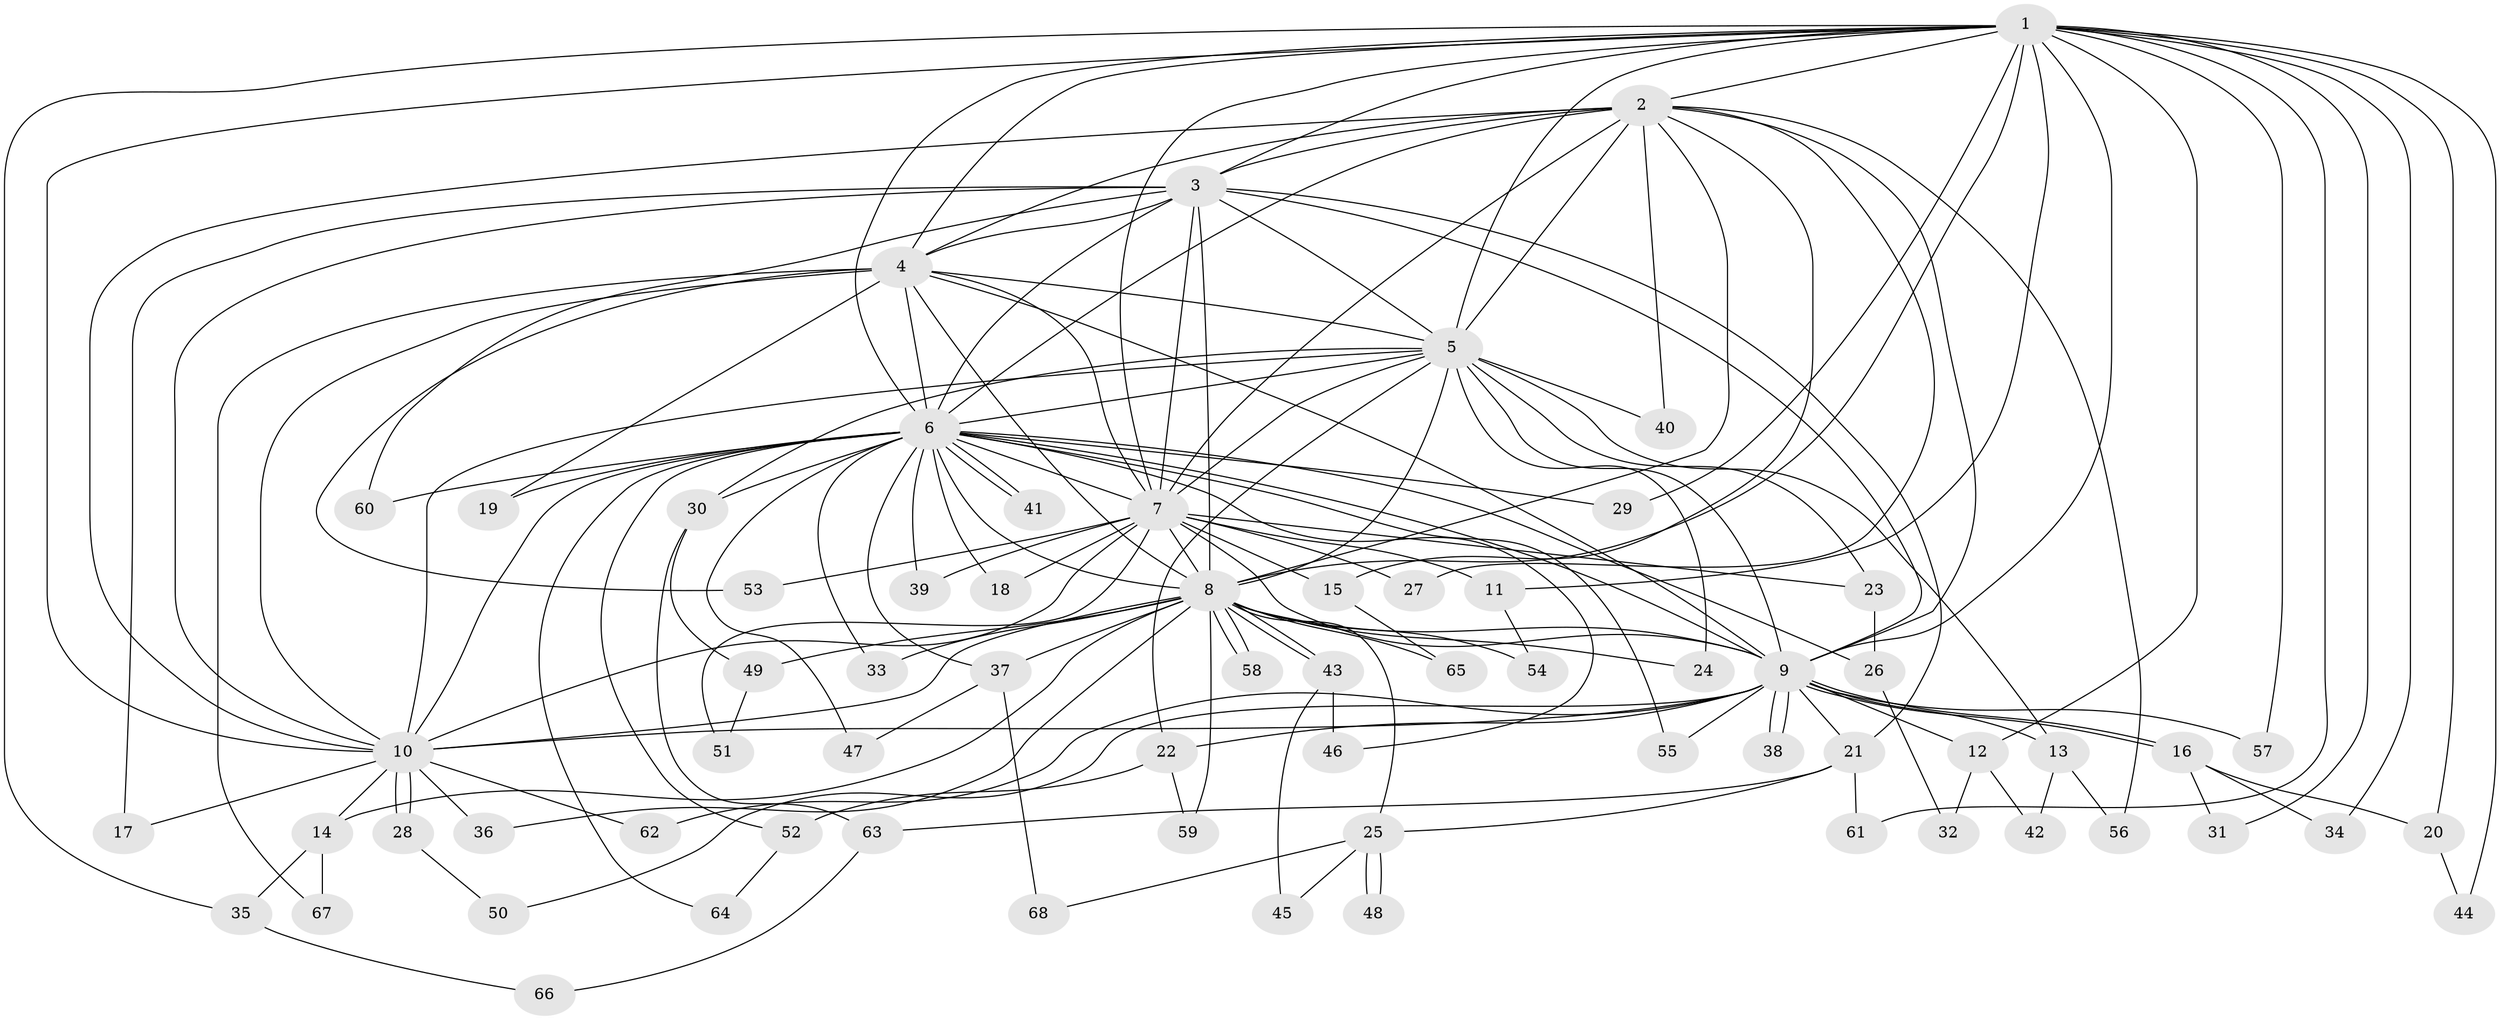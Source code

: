 // coarse degree distribution, {14: 0.025, 13: 0.025, 7: 0.025, 17: 0.025, 11: 0.025, 18: 0.025, 20: 0.025, 3: 0.125, 4: 0.15, 2: 0.45, 5: 0.05, 6: 0.025, 1: 0.025}
// Generated by graph-tools (version 1.1) at 2025/17/03/04/25 18:17:40]
// undirected, 68 vertices, 161 edges
graph export_dot {
graph [start="1"]
  node [color=gray90,style=filled];
  1;
  2;
  3;
  4;
  5;
  6;
  7;
  8;
  9;
  10;
  11;
  12;
  13;
  14;
  15;
  16;
  17;
  18;
  19;
  20;
  21;
  22;
  23;
  24;
  25;
  26;
  27;
  28;
  29;
  30;
  31;
  32;
  33;
  34;
  35;
  36;
  37;
  38;
  39;
  40;
  41;
  42;
  43;
  44;
  45;
  46;
  47;
  48;
  49;
  50;
  51;
  52;
  53;
  54;
  55;
  56;
  57;
  58;
  59;
  60;
  61;
  62;
  63;
  64;
  65;
  66;
  67;
  68;
  1 -- 2;
  1 -- 3;
  1 -- 4;
  1 -- 5;
  1 -- 6;
  1 -- 7;
  1 -- 8;
  1 -- 9;
  1 -- 10;
  1 -- 11;
  1 -- 12;
  1 -- 20;
  1 -- 29;
  1 -- 31;
  1 -- 34;
  1 -- 35;
  1 -- 44;
  1 -- 57;
  1 -- 61;
  2 -- 3;
  2 -- 4;
  2 -- 5;
  2 -- 6;
  2 -- 7;
  2 -- 8;
  2 -- 9;
  2 -- 10;
  2 -- 15;
  2 -- 27;
  2 -- 40;
  2 -- 56;
  3 -- 4;
  3 -- 5;
  3 -- 6;
  3 -- 7;
  3 -- 8;
  3 -- 9;
  3 -- 10;
  3 -- 17;
  3 -- 21;
  3 -- 60;
  4 -- 5;
  4 -- 6;
  4 -- 7;
  4 -- 8;
  4 -- 9;
  4 -- 10;
  4 -- 19;
  4 -- 53;
  4 -- 67;
  5 -- 6;
  5 -- 7;
  5 -- 8;
  5 -- 9;
  5 -- 10;
  5 -- 13;
  5 -- 22;
  5 -- 23;
  5 -- 24;
  5 -- 30;
  5 -- 40;
  6 -- 7;
  6 -- 8;
  6 -- 9;
  6 -- 10;
  6 -- 18;
  6 -- 19;
  6 -- 26;
  6 -- 29;
  6 -- 30;
  6 -- 33;
  6 -- 37;
  6 -- 39;
  6 -- 41;
  6 -- 41;
  6 -- 46;
  6 -- 47;
  6 -- 52;
  6 -- 55;
  6 -- 60;
  6 -- 64;
  7 -- 8;
  7 -- 9;
  7 -- 10;
  7 -- 11;
  7 -- 15;
  7 -- 18;
  7 -- 23;
  7 -- 27;
  7 -- 39;
  7 -- 51;
  7 -- 53;
  8 -- 9;
  8 -- 10;
  8 -- 14;
  8 -- 24;
  8 -- 25;
  8 -- 33;
  8 -- 36;
  8 -- 37;
  8 -- 43;
  8 -- 43;
  8 -- 49;
  8 -- 54;
  8 -- 58;
  8 -- 58;
  8 -- 59;
  8 -- 65;
  9 -- 10;
  9 -- 12;
  9 -- 13;
  9 -- 16;
  9 -- 16;
  9 -- 21;
  9 -- 22;
  9 -- 38;
  9 -- 38;
  9 -- 50;
  9 -- 55;
  9 -- 57;
  9 -- 62;
  10 -- 14;
  10 -- 17;
  10 -- 28;
  10 -- 28;
  10 -- 36;
  10 -- 62;
  11 -- 54;
  12 -- 32;
  12 -- 42;
  13 -- 42;
  13 -- 56;
  14 -- 35;
  14 -- 67;
  15 -- 65;
  16 -- 20;
  16 -- 31;
  16 -- 34;
  20 -- 44;
  21 -- 25;
  21 -- 61;
  21 -- 63;
  22 -- 52;
  22 -- 59;
  23 -- 26;
  25 -- 45;
  25 -- 48;
  25 -- 48;
  25 -- 68;
  26 -- 32;
  28 -- 50;
  30 -- 49;
  30 -- 63;
  35 -- 66;
  37 -- 47;
  37 -- 68;
  43 -- 45;
  43 -- 46;
  49 -- 51;
  52 -- 64;
  63 -- 66;
}
